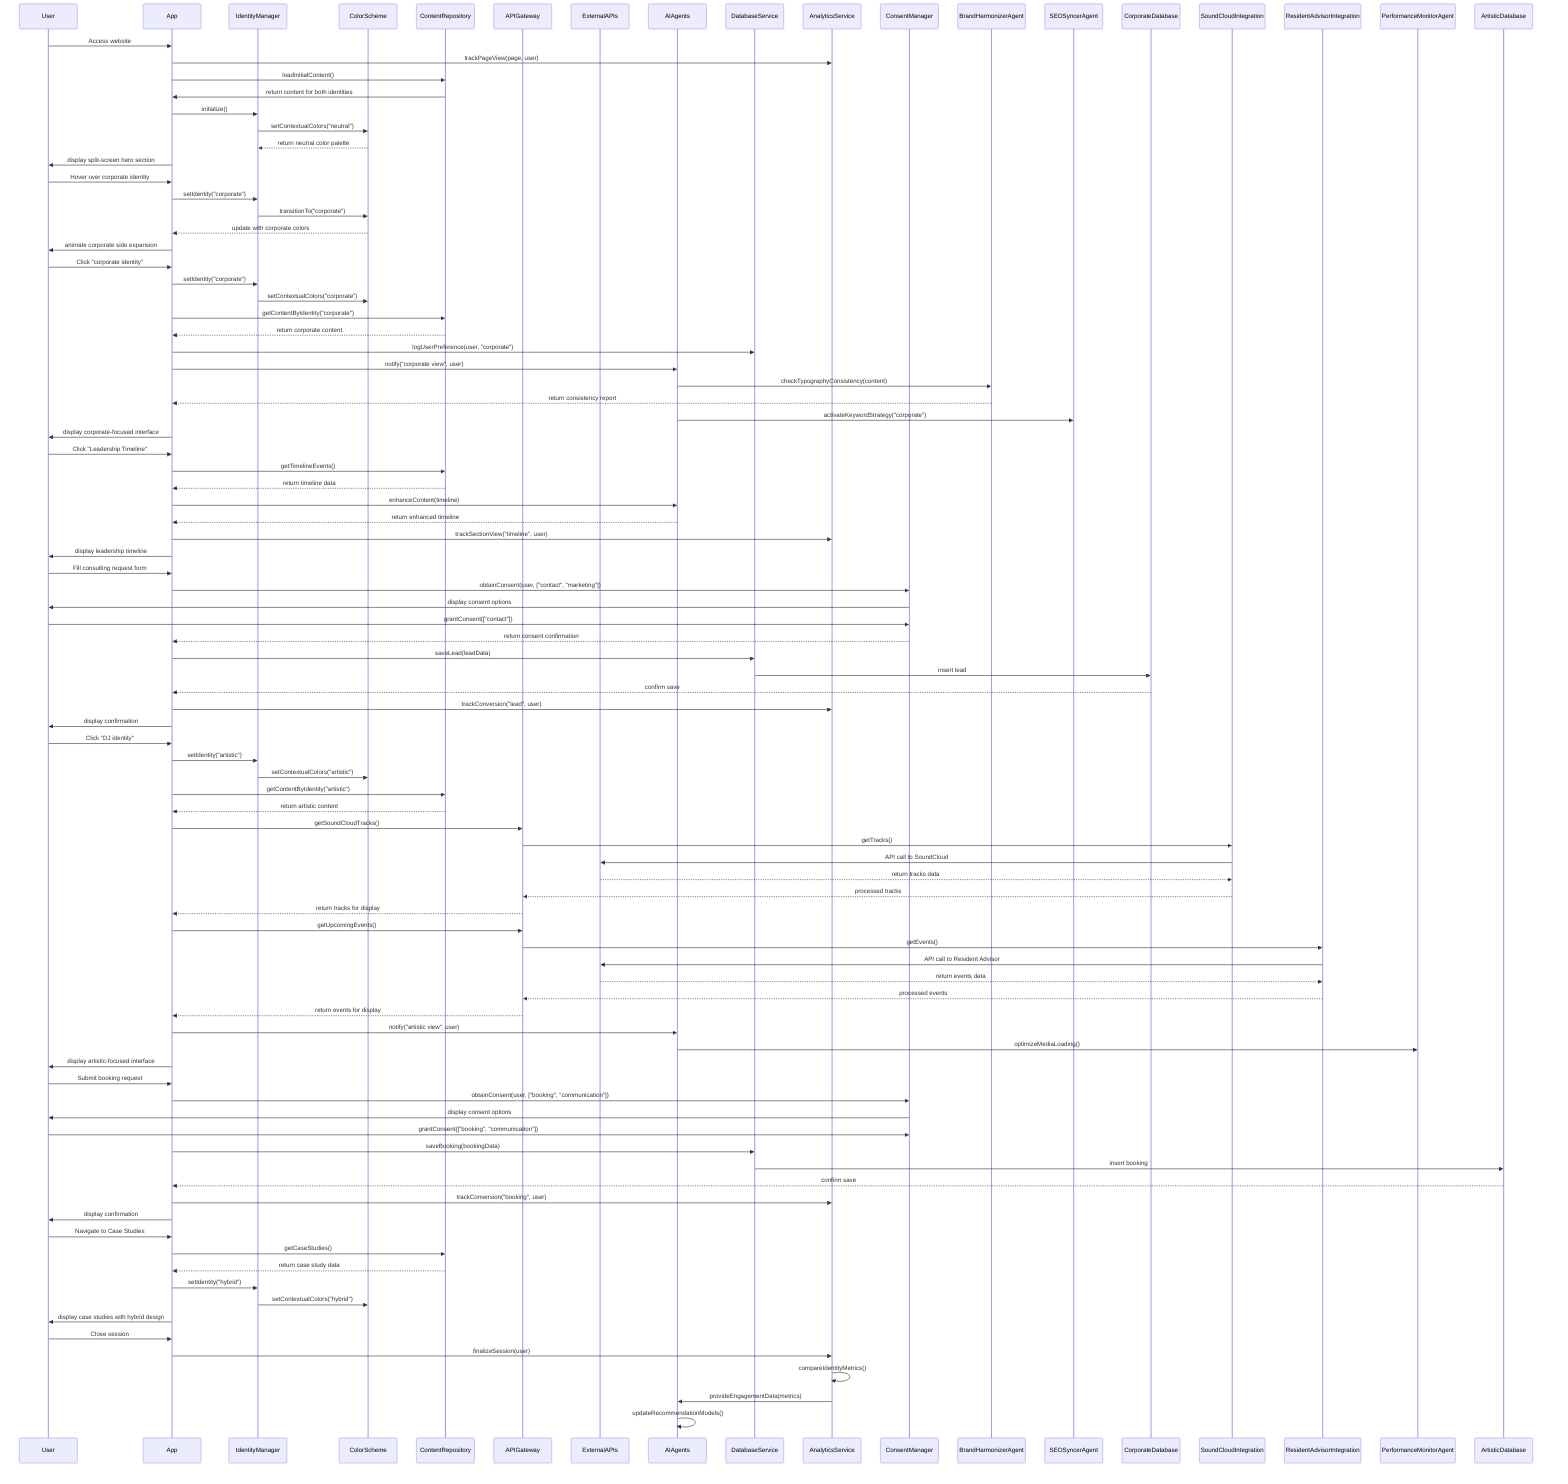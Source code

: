sequenceDiagram
    participant User
    participant App
    participant IdentityManager
    participant ColorScheme
    participant ContentRepository
    participant APIGateway
    participant ExternalAPIs
    participant AIAgents
    participant DatabaseService
    participant AnalyticsService
    participant ConsentManager
    
    User->>App: Access website
    App->>AnalyticsService: trackPageView(page, user)
    App->>ContentRepository: loadInitialContent()
    ContentRepository->>App: return content for both identities
    App->>IdentityManager: initialize()
    IdentityManager->>ColorScheme: setContextualColors("neutral")
    ColorScheme-->>IdentityManager: return neutral color palette
    App->>User: display split-screen hero section
    
    User->>App: Hover over corporate identity
    App->>IdentityManager: setIdentity("corporate")
    IdentityManager->>ColorScheme: transitionTo("corporate")
    ColorScheme-->>App: update with corporate colors
    App->>User: animate corporate side expansion
    
    User->>App: Click "corporate identity"
    App->>IdentityManager: setIdentity("corporate")
    IdentityManager->>ColorScheme: setContextualColors("corporate")
    App->>ContentRepository: getContentByIdentity("corporate")
    ContentRepository-->>App: return corporate content
    App->>DatabaseService: logUserPreference(user, "corporate")
    App->>AIAgents: notify("corporate view", user)
    AIAgents->>BrandHarmonizerAgent: checkTypographyConsistency(content)
    BrandHarmonizerAgent-->>App: return consistency report
    AIAgents->>SEOSyncerAgent: activateKeywordStrategy("corporate")
    App->>User: display corporate-focused interface
    
    User->>App: Click "Leadership Timeline"
    App->>ContentRepository: getTimelineEvents()
    ContentRepository-->>App: return timeline data
    App->>AIAgents: enhanceContent(timeline)
    AIAgents-->>App: return enhanced timeline
    App->>AnalyticsService: trackSectionView("timeline", user)
    App->>User: display leadership timeline
    
    User->>App: Fill consulting request form
    App->>ConsentManager: obtainConsent(user, ["contact", "marketing"])
    ConsentManager->>User: display consent options
    User->>ConsentManager: grantConsent(["contact"])
    ConsentManager-->>App: return consent confirmation
    App->>DatabaseService: saveLead(leadData)
    DatabaseService->>CorporateDatabase: insert lead
    CorporateDatabase-->>App: confirm save
    App->>AnalyticsService: trackConversion("lead", user)
    App->>User: display confirmation
    
    User->>App: Click "DJ identity"
    App->>IdentityManager: setIdentity("artistic")
    IdentityManager->>ColorScheme: setContextualColors("artistic")
    App->>ContentRepository: getContentByIdentity("artistic")
    ContentRepository-->>App: return artistic content
    App->>APIGateway: getSoundCloudTracks()
    APIGateway->>SoundCloudIntegration: getTracks()
    SoundCloudIntegration->>ExternalAPIs: API call to SoundCloud
    ExternalAPIs-->>SoundCloudIntegration: return tracks data
    SoundCloudIntegration-->>APIGateway: processed tracks
    APIGateway-->>App: return tracks for display
    
    App->>APIGateway: getUpcomingEvents()
    APIGateway->>ResidentAdvisorIntegration: getEvents()
    ResidentAdvisorIntegration->>ExternalAPIs: API call to Resident Advisor
    ExternalAPIs-->>ResidentAdvisorIntegration: return events data
    ResidentAdvisorIntegration-->>APIGateway: processed events
    APIGateway-->>App: return events for display
    
    App->>AIAgents: notify("artistic view", user)
    AIAgents->>PerformanceMonitorAgent: optimizeMediaLoading()
    App->>User: display artistic-focused interface
    
    User->>App: Submit booking request
    App->>ConsentManager: obtainConsent(user, ["booking", "communication"])
    ConsentManager->>User: display consent options
    User->>ConsentManager: grantConsent(["booking", "communication"])
    App->>DatabaseService: saveBooking(bookingData)
    DatabaseService->>ArtisticDatabase: insert booking
    ArtisticDatabase-->>App: confirm save
    App->>AnalyticsService: trackConversion("booking", user)
    App->>User: display confirmation
    
    User->>App: Navigate to Case Studies
    App->>ContentRepository: getCaseStudies()
    ContentRepository-->>App: return case study data
    App->>IdentityManager: setIdentity("hybrid")
    IdentityManager->>ColorScheme: setContextualColors("hybrid")
    App->>User: display case studies with hybrid design
    
    User->>App: Close session
    App->>AnalyticsService: finalizeSession(user)
    AnalyticsService->>AnalyticsService: compareIdentityMetrics()
    AnalyticsService->>AIAgents: provideEngagementData(metrics)
    AIAgents->>AIAgents: updateRecommendationModels()